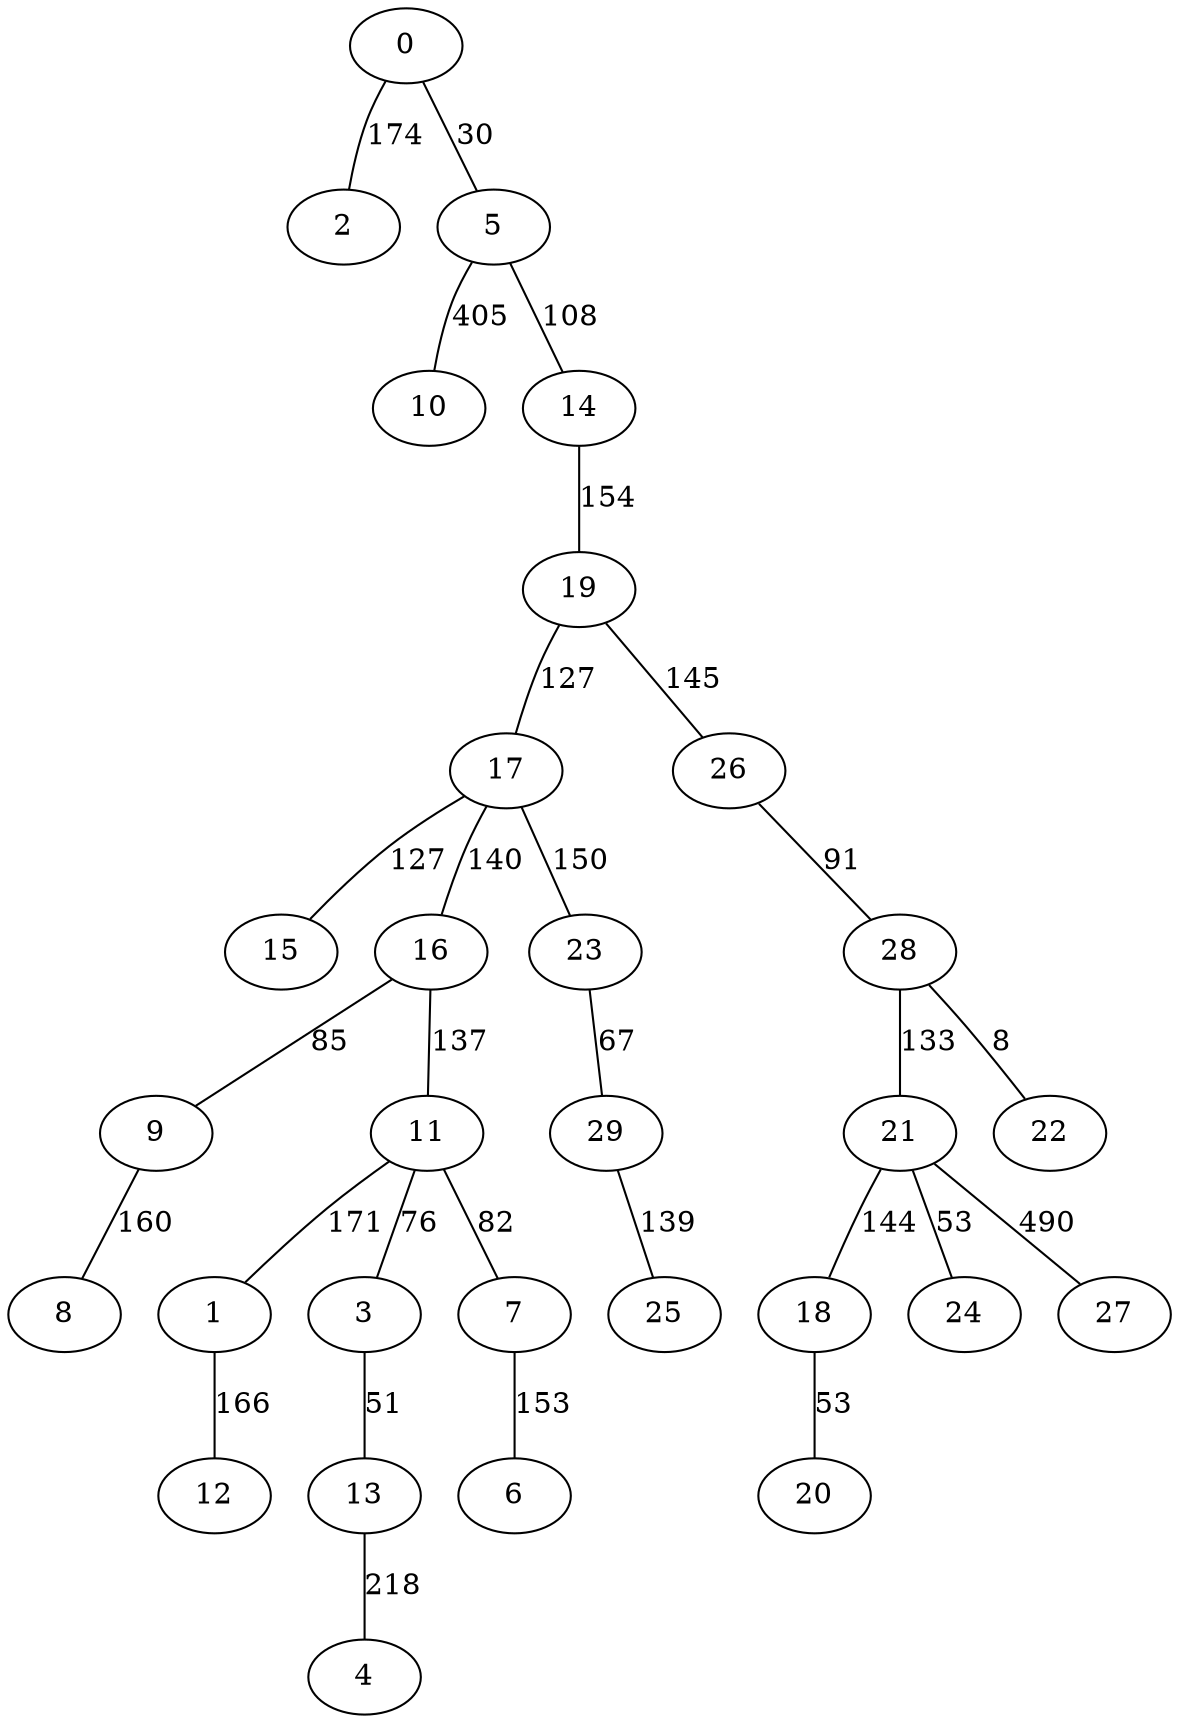 strict graph G {
0;
1;
2;
3;
4;
5;
6;
7;
8;
9;
10;
11;
12;
13;
14;
15;
16;
17;
18;
19;
20;
21;
22;
23;
24;
25;
26;
27;
28;
29;
0 -- 5  [label=30];
17 -- 23  [label=150];
28 -- 22  [label=8];
5 -- 10  [label=405];
19 -- 17  [label=127];
29 -- 25  [label=139];
17 -- 15  [label=127];
0 -- 2  [label=174];
16 -- 9  [label=85];
11 -- 7  [label=82];
28 -- 21  [label=133];
16 -- 11  [label=137];
1 -- 12  [label=166];
11 -- 1  [label=171];
23 -- 29  [label=67];
26 -- 28  [label=91];
5 -- 14  [label=108];
9 -- 8  [label=160];
7 -- 6  [label=153];
14 -- 19  [label=154];
17 -- 16  [label=140];
21 -- 18  [label=144];
11 -- 3  [label=76];
19 -- 26  [label=145];
3 -- 13  [label=51];
21 -- 24  [label=53];
18 -- 20  [label=53];
21 -- 27  [label=490];
13 -- 4  [label=218];
}
